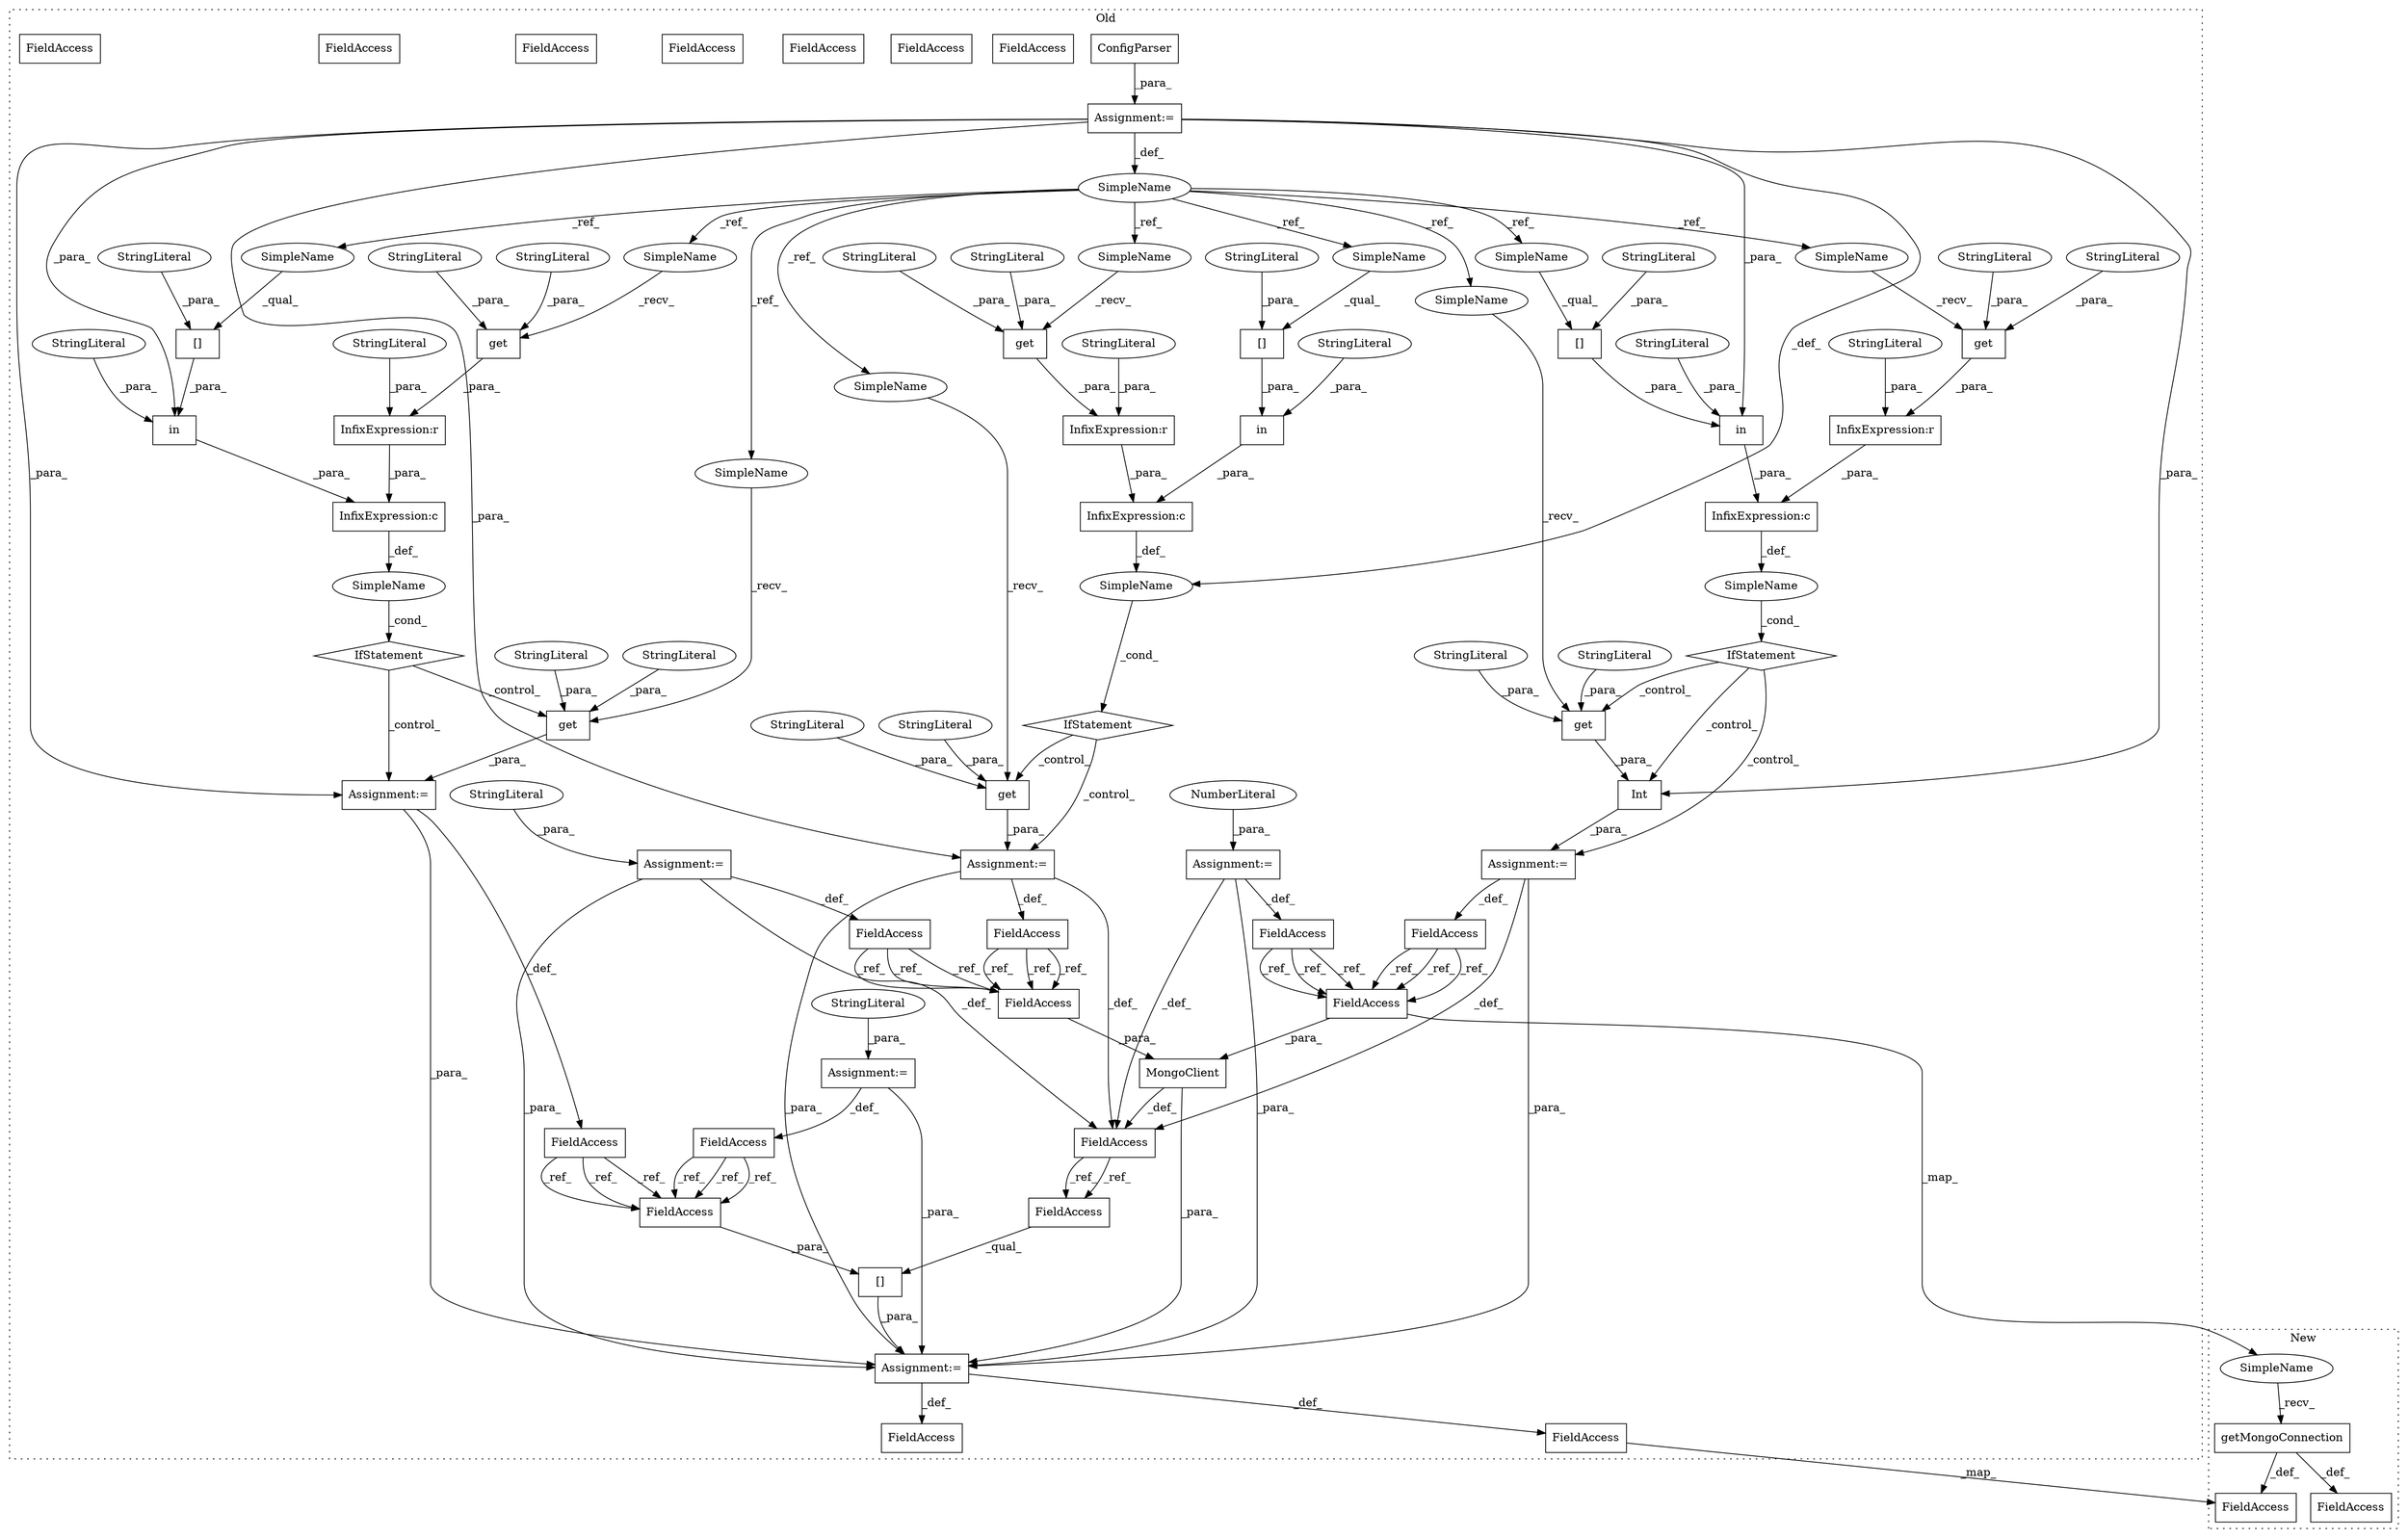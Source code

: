digraph G {
subgraph cluster0 {
1 [label="in" a="105" s="679" l="25" shape="box"];
3 [label="[]" a="2" s="689,703" l="7,1" shape="box"];
4 [label="InfixExpression:c" a="27" s="705" l="4" shape="box"];
5 [label="InfixExpression:r" a="27" s="736" l="4" shape="box"];
6 [label="SimpleName" a="42" s="499" l="6" shape="ellipse"];
7 [label="[]" a="2" s="954,968" l="7,1" shape="box"];
8 [label="in" a="105" s="946" l="23" shape="box"];
9 [label="[]" a="2" s="820,834" l="7,1" shape="box"];
10 [label="InfixExpression:c" a="27" s="970" l="4" shape="box"];
11 [label="InfixExpression:r" a="27" s="999" l="4" shape="box"];
12 [label="in" a="105" s="810" l="25" shape="box"];
13 [label="InfixExpression:c" a="27" s="836" l="4" shape="box"];
14 [label="InfixExpression:r" a="27" s="867" l="4" shape="box"];
16 [label="get" a="32" s="982,998" l="4,1" shape="box"];
17 [label="ConfigParser" a="32" s="519" l="14" shape="box"];
18 [label="MongoClient" a="32" s="1100,1131" l="12,1" shape="box"];
19 [label="[]" a="2" s="1141,1156" l="8,1" shape="box"];
20 [label="FieldAccess" a="22" s="1122" l="9" shape="box"];
22 [label="FieldAccess" a="22" s="1138" l="2" shape="box"];
23 [label="FieldAccess" a="22" s="1141" l="7" shape="box"];
24 [label="FieldAccess" a="22" s="628" l="9" shape="box"];
25 [label="FieldAccess" a="22" s="1084" l="7" shape="box"];
26 [label="FieldAccess" a="22" s="753" l="9" shape="box"];
27 [label="FieldAccess" a="22" s="1112" l="9" shape="box"];
28 [label="FieldAccess" a="22" s="1149" l="7" shape="box"];
29 [label="FieldAccess" a="22" s="601" l="9" shape="box"];
30 [label="FieldAccess" a="22" s="1016" l="7" shape="box"];
31 [label="FieldAccess" a="22" s="649" l="7" shape="box"];
32 [label="FieldAccess" a="22" s="884" l="9" shape="box"];
33 [label="get" a="32" s="905,923" l="4,1" shape="box"];
34 [label="SimpleName" a="42" s="" l="" shape="ellipse"];
35 [label="IfStatement" a="25" s="801,874" l="4,2" shape="diamond"];
36 [label="get" a="32" s="717,735" l="4,1" shape="box"];
37 [label="IfStatement" a="25" s="670,743" l="4,2" shape="diamond"];
38 [label="SimpleName" a="42" s="" l="" shape="ellipse"];
39 [label="get" a="32" s="770,788" l="4,1" shape="box"];
40 [label="IfStatement" a="25" s="937,1006" l="4,2" shape="diamond"];
41 [label="SimpleName" a="42" s="" l="" shape="ellipse"];
42 [label="get" a="32" s="1031,1047" l="4,1" shape="box"];
43 [label="Assignment:=" a="7" s="656" l="1" shape="box"];
44 [label="get" a="32" s="848,866" l="4,1" shape="box"];
45 [label="Assignment:=" a="7" s="762" l="1" shape="box"];
46 [label="StringLiteral" a="45" s="1003" l="2" shape="ellipse"];
47 [label="StringLiteral" a="45" s="917" l="6" shape="ellipse"];
48 [label="Assignment:=" a="7" s="637" l="1" shape="box"];
49 [label="NumberLiteral" a="34" s="638" l="5" shape="ellipse"];
50 [label="StringLiteral" a="45" s="852" l="7" shape="ellipse"];
51 [label="StringLiteral" a="45" s="679" l="6" shape="ellipse"];
52 [label="Assignment:=" a="7" s="610" l="1" shape="box"];
53 [label="StringLiteral" a="45" s="611" l="11" shape="ellipse"];
54 [label="StringLiteral" a="45" s="657" l="7" shape="ellipse"];
55 [label="Assignment:=" a="7" s="1140" l="1" shape="box"];
56 [label="StringLiteral" a="45" s="696" l="7" shape="ellipse"];
57 [label="StringLiteral" a="45" s="871" l="2" shape="ellipse"];
58 [label="StringLiteral" a="45" s="946" l="4" shape="ellipse"];
59 [label="StringLiteral" a="45" s="909" l="7" shape="ellipse"];
60 [label="StringLiteral" a="45" s="827" l="7" shape="ellipse"];
61 [label="StringLiteral" a="45" s="729" l="6" shape="ellipse"];
62 [label="StringLiteral" a="45" s="986" l="7" shape="ellipse"];
63 [label="StringLiteral" a="45" s="810" l="6" shape="ellipse"];
64 [label="StringLiteral" a="45" s="774" l="7" shape="ellipse"];
65 [label="StringLiteral" a="45" s="782" l="6" shape="ellipse"];
66 [label="StringLiteral" a="45" s="860" l="6" shape="ellipse"];
67 [label="StringLiteral" a="45" s="740" l="2" shape="ellipse"];
68 [label="StringLiteral" a="45" s="721" l="7" shape="ellipse"];
69 [label="Assignment:=" a="7" s="505" l="1" shape="box"];
70 [label="StringLiteral" a="45" s="994" l="4" shape="ellipse"];
71 [label="StringLiteral" a="45" s="1035" l="7" shape="ellipse"];
72 [label="StringLiteral" a="45" s="961" l="7" shape="ellipse"];
73 [label="Assignment:=" a="7" s="893" l="1" shape="box"];
74 [label="Assignment:=" a="7" s="1023" l="1" shape="box"];
75 [label="StringLiteral" a="45" s="1043" l="4" shape="ellipse"];
76 [label="Int" a="32" s="894,924" l="4,1" shape="box"];
77 [label="FieldAccess" a="22" s="1163" l="10" shape="box"];
79 [label="FieldAccess" a="22" s="1149" l="7" shape="box"];
80 [label="FieldAccess" a="22" s="1112" l="9" shape="box"];
81 [label="FieldAccess" a="22" s="1122" l="9" shape="box"];
82 [label="FieldAccess" a="22" s="1112" l="9" shape="box"];
83 [label="FieldAccess" a="22" s="1149" l="7" shape="box"];
84 [label="FieldAccess" a="22" s="1122" l="9" shape="box"];
85 [label="SimpleName" a="42" s="689" l="6" shape="ellipse"];
86 [label="SimpleName" a="42" s="898" l="6" shape="ellipse"];
87 [label="SimpleName" a="42" s="763" l="6" shape="ellipse"];
88 [label="SimpleName" a="42" s="841" l="6" shape="ellipse"];
89 [label="SimpleName" a="42" s="975" l="6" shape="ellipse"];
90 [label="SimpleName" a="42" s="954" l="6" shape="ellipse"];
91 [label="SimpleName" a="42" s="820" l="6" shape="ellipse"];
92 [label="SimpleName" a="42" s="1024" l="6" shape="ellipse"];
93 [label="SimpleName" a="42" s="710" l="6" shape="ellipse"];
94 [label="FieldAccess" a="22" s="1141" l="7" shape="box"];
label = "Old";
style="dotted";
}
subgraph cluster1 {
2 [label="getMongoConnection" a="32" s="601" l="20" shape="box"];
15 [label="FieldAccess" a="22" s="584" l="2" shape="box"];
21 [label="SimpleName" a="42" s="587" l="13" shape="ellipse"];
78 [label="FieldAccess" a="22" s="627" l="10" shape="box"];
label = "New";
style="dotted";
}
1 -> 4 [label="_para_"];
2 -> 78 [label="_def_"];
2 -> 15 [label="_def_"];
3 -> 1 [label="_para_"];
4 -> 38 [label="_def_"];
5 -> 4 [label="_para_"];
6 -> 92 [label="_ref_"];
6 -> 88 [label="_ref_"];
6 -> 90 [label="_ref_"];
6 -> 85 [label="_ref_"];
6 -> 91 [label="_ref_"];
6 -> 86 [label="_ref_"];
6 -> 87 [label="_ref_"];
6 -> 93 [label="_ref_"];
6 -> 89 [label="_ref_"];
7 -> 8 [label="_para_"];
8 -> 10 [label="_para_"];
9 -> 12 [label="_para_"];
10 -> 41 [label="_def_"];
11 -> 10 [label="_para_"];
12 -> 13 [label="_para_"];
13 -> 34 [label="_def_"];
14 -> 13 [label="_para_"];
16 -> 11 [label="_para_"];
17 -> 69 [label="_para_"];
18 -> 55 [label="_para_"];
18 -> 25 [label="_def_"];
19 -> 55 [label="_para_"];
21 -> 2 [label="_recv_"];
24 -> 84 [label="_ref_"];
24 -> 84 [label="_ref_"];
24 -> 84 [label="_ref_"];
25 -> 94 [label="_ref_"];
25 -> 94 [label="_ref_"];
26 -> 82 [label="_ref_"];
26 -> 82 [label="_ref_"];
26 -> 82 [label="_ref_"];
29 -> 82 [label="_ref_"];
29 -> 82 [label="_ref_"];
29 -> 82 [label="_ref_"];
30 -> 83 [label="_ref_"];
30 -> 83 [label="_ref_"];
30 -> 83 [label="_ref_"];
31 -> 83 [label="_ref_"];
31 -> 83 [label="_ref_"];
31 -> 83 [label="_ref_"];
32 -> 84 [label="_ref_"];
32 -> 84 [label="_ref_"];
32 -> 84 [label="_ref_"];
33 -> 76 [label="_para_"];
34 -> 35 [label="_cond_"];
35 -> 33 [label="_control_"];
35 -> 73 [label="_control_"];
35 -> 76 [label="_control_"];
36 -> 5 [label="_para_"];
37 -> 39 [label="_control_"];
37 -> 45 [label="_control_"];
38 -> 37 [label="_cond_"];
39 -> 45 [label="_para_"];
40 -> 74 [label="_control_"];
40 -> 42 [label="_control_"];
41 -> 40 [label="_cond_"];
42 -> 74 [label="_para_"];
43 -> 55 [label="_para_"];
43 -> 31 [label="_def_"];
44 -> 14 [label="_para_"];
45 -> 25 [label="_def_"];
45 -> 26 [label="_def_"];
45 -> 55 [label="_para_"];
46 -> 11 [label="_para_"];
47 -> 33 [label="_para_"];
48 -> 25 [label="_def_"];
48 -> 55 [label="_para_"];
48 -> 24 [label="_def_"];
49 -> 48 [label="_para_"];
50 -> 44 [label="_para_"];
51 -> 1 [label="_para_"];
52 -> 55 [label="_para_"];
52 -> 25 [label="_def_"];
52 -> 29 [label="_def_"];
53 -> 52 [label="_para_"];
54 -> 43 [label="_para_"];
55 -> 22 [label="_def_"];
55 -> 77 [label="_def_"];
56 -> 3 [label="_para_"];
57 -> 14 [label="_para_"];
58 -> 8 [label="_para_"];
59 -> 33 [label="_para_"];
60 -> 9 [label="_para_"];
61 -> 36 [label="_para_"];
62 -> 16 [label="_para_"];
63 -> 12 [label="_para_"];
64 -> 39 [label="_para_"];
65 -> 39 [label="_para_"];
66 -> 44 [label="_para_"];
67 -> 5 [label="_para_"];
68 -> 36 [label="_para_"];
69 -> 45 [label="_para_"];
69 -> 38 [label="_def_"];
69 -> 76 [label="_para_"];
69 -> 8 [label="_para_"];
69 -> 74 [label="_para_"];
69 -> 6 [label="_def_"];
69 -> 12 [label="_para_"];
70 -> 16 [label="_para_"];
71 -> 42 [label="_para_"];
72 -> 7 [label="_para_"];
73 -> 25 [label="_def_"];
73 -> 32 [label="_def_"];
73 -> 55 [label="_para_"];
74 -> 30 [label="_def_"];
74 -> 55 [label="_para_"];
75 -> 42 [label="_para_"];
76 -> 73 [label="_para_"];
77 -> 78 [label="_map_"];
82 -> 18 [label="_para_"];
83 -> 19 [label="_para_"];
84 -> 21 [label="_map_"];
84 -> 18 [label="_para_"];
85 -> 3 [label="_qual_"];
86 -> 33 [label="_recv_"];
87 -> 39 [label="_recv_"];
88 -> 44 [label="_recv_"];
89 -> 16 [label="_recv_"];
90 -> 7 [label="_qual_"];
91 -> 9 [label="_qual_"];
92 -> 42 [label="_recv_"];
93 -> 36 [label="_recv_"];
94 -> 19 [label="_qual_"];
}